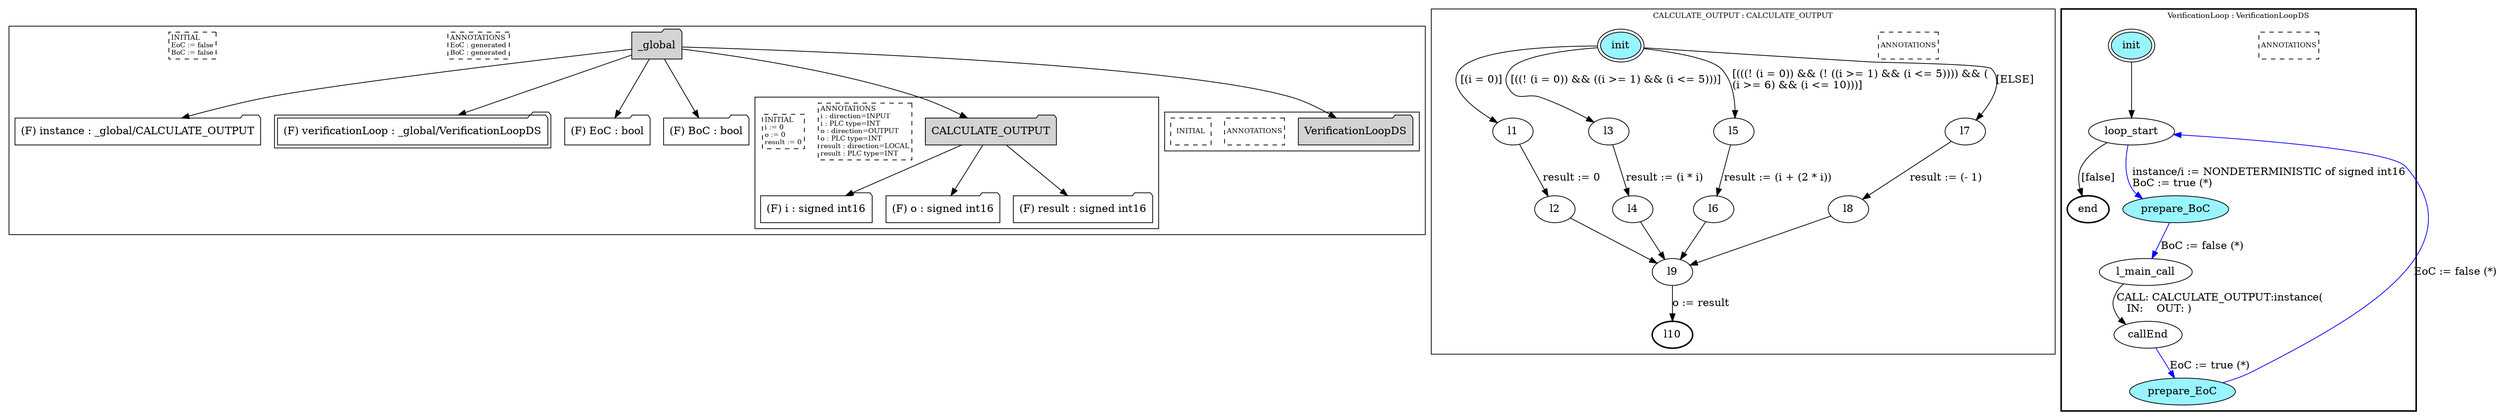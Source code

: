 digraph G {
	subgraph cluster__global2137748518 {
		node [shape="folder", style="filled"];
		//label="_global";
		_global2137748518 [label="_global"];
		_global2137748518 -> instance1978471002;
		instance1978471002 [label = "(F) instance : _global/CALCULATE_OUTPUT", fillcolor="white" ];
		_global2137748518 -> verificationLoop1413886848;
		verificationLoop1413886848 [label = "(F) verificationLoop : _global/VerificationLoopDS", fillcolor="white" , peripheries=2];
		_global2137748518 -> EoC1280730191;
		EoC1280730191 [label = "(F) EoC : bool", fillcolor="white" ];
		_global2137748518 -> BoC548940245;
		BoC548940245 [label = "(F) BoC : bool", fillcolor="white" ];
		_global2137748518 -> CALCULATE_OUTPUT1753134165;
		subgraph cluster_CALCULATE_OUTPUT1753134165 {
			node [shape="folder", style="filled"];
			//label="CALCULATE_OUTPUT";
			CALCULATE_OUTPUT1753134165 [label="CALCULATE_OUTPUT"];
			CALCULATE_OUTPUT1753134165 -> i1421940560;
			i1421940560 [label = "(F) i : signed int16", fillcolor="white" ];
			CALCULATE_OUTPUT1753134165 -> o1602764176;
			o1602764176 [label = "(F) o : signed int16", fillcolor="white" ];
			CALCULATE_OUTPUT1753134165 -> result2106129052;
			result2106129052 [label = "(F) result : signed int16", fillcolor="white" ];
			
			annotations_pseudonode_CALCULATE_OUTPUT1753134165 [
				label="ANNOTATIONS\li : direction=INPUT\li : PLC type=INT\lo : direction=OUTPUT\lo : PLC type=INT\lresult : direction=LOCAL\lresult : PLC type=INT\l",
				fontsize=9, margin="0.04,0.04", fillcolor="white", shape="rectangle", style="dashed"];
			initamt_pseudonode_CALCULATE_OUTPUT1753134165 [
				label="INITIAL\li := 0\lo := 0\lresult := 0\l",
				fontsize=9, margin="0.04,0.04", fillcolor="lightyellow", shape="rectangle", style="dashed"];
		}
		_global2137748518 -> VerificationLoopDS25187203;
		subgraph cluster_VerificationLoopDS25187203 {
			node [shape="folder", style="filled"];
			//label="VerificationLoopDS";
			VerificationLoopDS25187203 [label="VerificationLoopDS"];
			
			annotations_pseudonode_VerificationLoopDS25187203 [
				label="ANNOTATIONS",
				fontsize=9, margin="0.04,0.04", fillcolor="white", shape="rectangle", style="dashed"];
			initamt_pseudonode_VerificationLoopDS25187203 [
				label="INITIAL",
				fontsize=9, margin="0.04,0.04", fillcolor="lightyellow", shape="rectangle", style="dashed"];
		}
		
		annotations_pseudonode__global2137748518 [
			label="ANNOTATIONS\lEoC : generated\lBoC : generated\l",
			fontsize=9, margin="0.04,0.04", fillcolor="white", shape="rectangle", style="dashed"];
		initamt_pseudonode__global2137748518 [
			label="INITIAL\lEoC := false\lBoC := false\l",
			fontsize=9, margin="0.04,0.04", fillcolor="lightyellow", shape="rectangle", style="dashed"];
	}
	subgraph clusterCALCULATE_OUTPUT {
		node [style="filled"];
		color="black";
		fontsize=10;
		ranksep=0.4;
		
		label="CALCULATE_OUTPUT : CALCULATE_OUTPUT";
		
		annotations_pseudonode_CALCULATE_OUTPUT [
			label="ANNOTATIONS",
			fontsize=9, margin="0.04,0.04", fillcolor="white", shape="rectangle", style="dashed"];
		
		init_CALCULATE_OUTPUT [label="init", color="black", fillcolor="cadetblue1", peripheries=2, shape="ellipse"];
		l1_CALCULATE_OUTPUT [label="l1", color="black", fillcolor="white", shape="ellipse"];
		l2_CALCULATE_OUTPUT [label="l2", color="black", fillcolor="white", shape="ellipse"];
		l3_CALCULATE_OUTPUT [label="l3", color="black", fillcolor="white", shape="ellipse"];
		l4_CALCULATE_OUTPUT [label="l4", color="black", fillcolor="white", shape="ellipse"];
		l5_CALCULATE_OUTPUT [label="l5", color="black", fillcolor="white", shape="ellipse"];
		l6_CALCULATE_OUTPUT [label="l6", color="black", fillcolor="white", shape="ellipse"];
		l7_CALCULATE_OUTPUT [label="l7", color="black", fillcolor="white", shape="ellipse"];
		l8_CALCULATE_OUTPUT [label="l8", color="black", fillcolor="white", shape="ellipse"];
		l9_CALCULATE_OUTPUT [label="l9", color="black", fillcolor="white", shape="ellipse"];
		l10_CALCULATE_OUTPUT [label="l10", color="black", fillcolor="white", style=bold, shape="ellipse"];
		init_CALCULATE_OUTPUT -> l1_CALCULATE_OUTPUT [color="black", label="[(i = 0)]"];
		l1_CALCULATE_OUTPUT -> l2_CALCULATE_OUTPUT [color="black", label="result := 0"];
		init_CALCULATE_OUTPUT -> l3_CALCULATE_OUTPUT [color="black", label="[((! (i = 0)) && ((i >= 1) && (i <= 5)))]"];
		l3_CALCULATE_OUTPUT -> l4_CALCULATE_OUTPUT [color="black", label="result := (i * i)"];
		init_CALCULATE_OUTPUT -> l5_CALCULATE_OUTPUT [color="black", label="[(((! (i = 0)) && (! ((i >= 1) && (i <= 5)))) && (\l(i >= 6) && (i <= 10)))]\l"];
		l5_CALCULATE_OUTPUT -> l6_CALCULATE_OUTPUT [color="black", label="result := (i + (2 * i))"];
		init_CALCULATE_OUTPUT -> l7_CALCULATE_OUTPUT [color="black", label="[ELSE]"];
		l7_CALCULATE_OUTPUT -> l8_CALCULATE_OUTPUT [color="black", label="result := (- 1)"];
		l2_CALCULATE_OUTPUT -> l9_CALCULATE_OUTPUT [color="black", label=""];
		l4_CALCULATE_OUTPUT -> l9_CALCULATE_OUTPUT [color="black", label=""];
		l6_CALCULATE_OUTPUT -> l9_CALCULATE_OUTPUT [color="black", label=""];
		l8_CALCULATE_OUTPUT -> l9_CALCULATE_OUTPUT [color="black", label=""];
		l9_CALCULATE_OUTPUT -> l10_CALCULATE_OUTPUT [color="black", label="o := result"];
	}
	subgraph clusterVerificationLoop {
		node [style="filled"];
		style=bold;
		color="black";
		fontsize=10;
		ranksep=0.4;
		
		label="VerificationLoop : VerificationLoopDS";
		
		annotations_pseudonode_VerificationLoop [
			label="ANNOTATIONS",
			fontsize=9, margin="0.04,0.04", fillcolor="white", shape="rectangle", style="dashed"];
		
		init_VerificationLoop [label="init", color="black", fillcolor="cadetblue1", peripheries=2, shape="ellipse"];
		end_VerificationLoop [label="end", color="black", fillcolor="cadetblue1", style=bold, shape="ellipse"];
		loop_start_VerificationLoop [label="loop_start", color="black", fillcolor="white", shape="ellipse"];
		prepare_BoC_VerificationLoop [label="prepare_BoC", color="black", fillcolor="cadetblue1", shape="ellipse"];
		l_main_call_VerificationLoop [label="l_main_call", color="black", fillcolor="white", shape="ellipse"];
		callEnd_VerificationLoop [label="callEnd", color="black", fillcolor="white", shape="ellipse"];
		prepare_EoC_VerificationLoop [label="prepare_EoC", color="black", fillcolor="cadetblue1", shape="ellipse"];
		init_VerificationLoop -> loop_start_VerificationLoop [color="black", label=""];
		loop_start_VerificationLoop -> prepare_BoC_VerificationLoop [color="blue", label="instance/i := NONDETERMINISTIC of signed int16\lBoC := true (*)\l"];
		prepare_BoC_VerificationLoop -> l_main_call_VerificationLoop [color="blue", label="BoC := false (*)"];
		l_main_call_VerificationLoop -> callEnd_VerificationLoop [color="black", label="CALL: CALCULATE_OUTPUT:instance(\l   IN:    OUT: )\l"];
		callEnd_VerificationLoop -> prepare_EoC_VerificationLoop [color="blue", label="EoC := true (*)"];
		prepare_EoC_VerificationLoop -> loop_start_VerificationLoop [color="blue", label="EoC := false (*)"];
		loop_start_VerificationLoop -> end_VerificationLoop [color="black", label="[false]"];
	}
}

